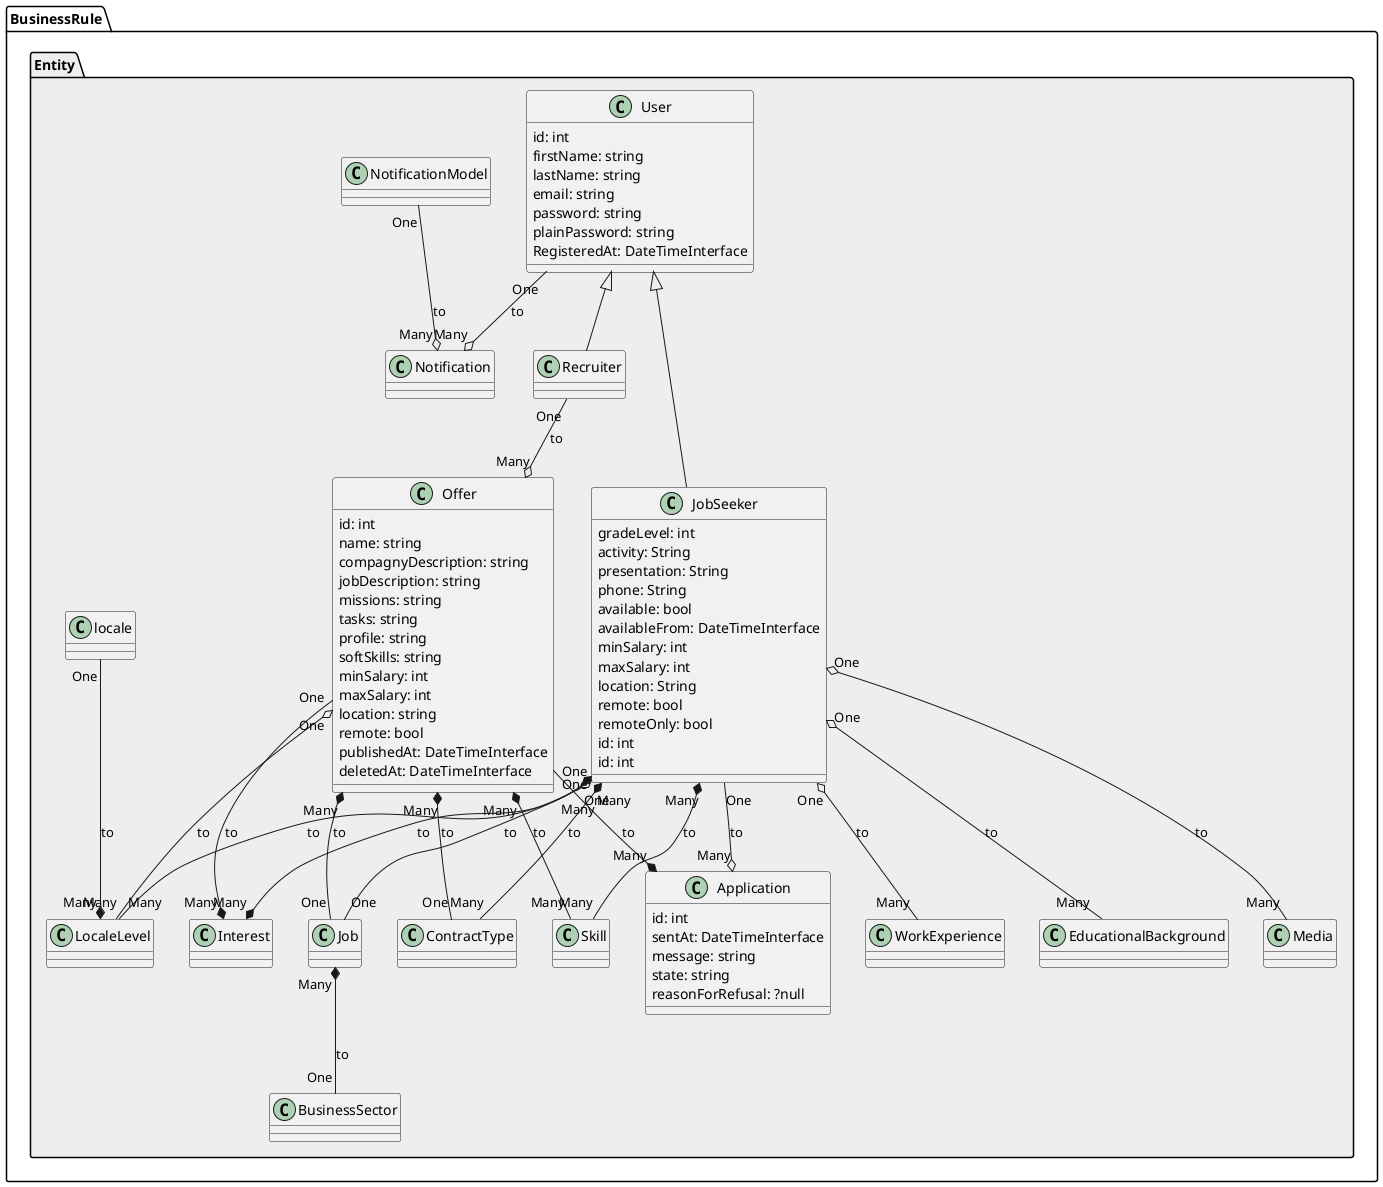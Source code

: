 @startuml

package "BusinessRule" #FFF {
    package "Entity" #EEEEEE {
        class User {
            {field} id: int
            {field} firstName: string
            {field} lastName: string
            {field} email: string
            {field} password: string
            {field} plainPassword: string
            {field} RegisteredAt: DateTimeInterface
        }
        class JobSeeker{
            {field} gradeLevel: int
            {field} activity: String
            {field} presentation: String
            {field} phone: String
            {field} available: bool
            {field} availableFrom: DateTimeInterface
            {field} minSalary: int
            {field} maxSalary: int
            {field} location: String
            {field} remote: bool
            {field} remoteOnly: bool
            {field} id: int
            {field} id: int

        }
        class Recruiter

        class Offer{
            {field} id: int
            {field} name: string
            {field} compagnyDescription: string
            {field} jobDescription: string
            {field} missions: string
            {field} tasks: string
            {field} profile: string
            {field} softSkills: string
            {field} minSalary: int
            {field} maxSalary: int
            {field} location: string
            {field} remote: bool
            {field} publishedAt: DateTimeInterface
            {field} deletedAt: DateTimeInterface
        }

        class Application{
            {field} id: int
            {field} sentAt: DateTimeInterface
            {field} message: string
            {field} state: string
            {field} reasonForRefusal: ?null
        }
        class Interest 

        class BusinessSector
        class Job
        class Skill
        class WorkExperience
        class EducationalBackground
        class Media 
        class locale
        class LocaleLevel
        class ContractType

        class Notification
        class NotificationModel

        User <|-- JobSeeker
        User <|-- Recruiter

        User "One" --o "Many" Notification : to
        NotificationModel "One" --o "Many" Notification : to

        Recruiter "One" --o "Many" Offer : to
        JobSeeker "One" --o "Many" Application : to
        
        Offer "One" --* "Many" Application : to
        Offer "Many" *-- "One" Job : to
        Offer "Many" *-- "Many" Skill : to
        Offer "Many" *-- "One" ContractType : to
        Offer "One" o-- "Many" LocaleLevel : to

        JobSeeker "One" --* "Many" Interest : to
        Offer "One" --* "Many" Interest : to
        
        Job "Many" *-- "One" BusinessSector : to
        JobSeeker "Many" *-- "One" Job : to
        JobSeeker "Many" *-- "Many" Skill : to
        JobSeeker "Many" *-- "Many" ContractType : to
        JobSeeker "One" o-- "Many" WorkExperience : to
        JobSeeker "One" o-- "Many" EducationalBackground : to
        JobSeeker "One" o-- "Many" Media : to
        JobSeeker "One" o-- "Many" LocaleLevel : to
        locale "One" --* "Many" LocaleLevel : to

    }
    ' package "Use Case" #EEEEEE {
    '     class AcceptApplication
    '     class CloseApplication

    ' }
}


@enduml